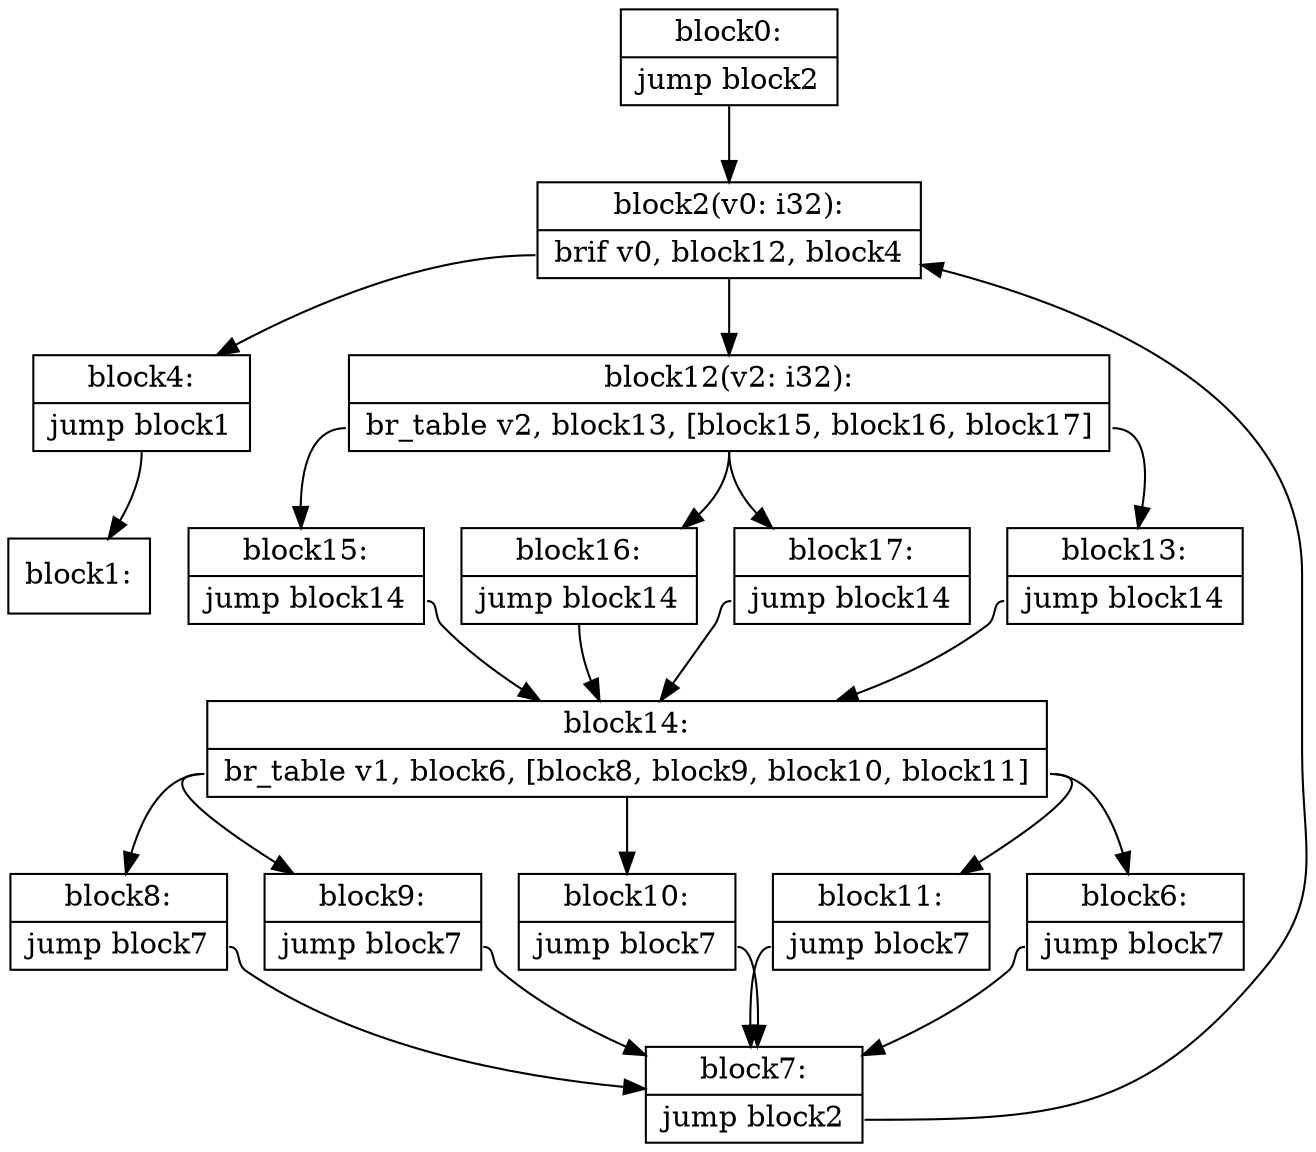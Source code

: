 digraph "u0:0" {
    {rank=min; block0}
    block0 [shape=record, label="{block0:
 | <inst2>jump block2
}"]
    block1 [shape=record, label="{block1:
}"]
    block2 [shape=record, label="{block2(v0: i32):
 | <inst17>brif v0, block12, block4
}"]
    block4 [shape=record, label="{block4:
 | <inst3>jump block1
}"]
    block8 [shape=record, label="{block8:
 | <inst5>jump block7
}"]
    block9 [shape=record, label="{block9:
 | <inst6>jump block7
}"]
    block10 [shape=record, label="{block10:
 | <inst7>jump block7
}"]
    block11 [shape=record, label="{block11:
 | <inst8>jump block7
}"]
    block6 [shape=record, label="{block6:
 | <inst9>jump block7
}"]
    block7 [shape=record, label="{block7:
 | <inst11>jump block2
}"]
    block12 [shape=record, label="{block12(v2: i32):
 | <inst12>br_table v2, block13, [block15, block16, block17]
}"]
    block15 [shape=record, label="{block15:
 | <inst13>jump block14
}"]
    block16 [shape=record, label="{block16:
 | <inst14>jump block14
}"]
    block17 [shape=record, label="{block17:
 | <inst15>jump block14
}"]
    block13 [shape=record, label="{block13:
 | <inst16>jump block14
}"]
    block14 [shape=record, label="{block14:
 | <inst18>br_table v1, block6, [block8, block9, block10, block11]
}"]
    block4:inst3 -> block1
    block0:inst2 -> block2
    block7:inst11 -> block2
    block2:inst17 -> block4
    block14:inst18 -> block8
    block14:inst18 -> block9
    block14:inst18 -> block10
    block14:inst18 -> block11
    block14:inst18 -> block6
    block8:inst5 -> block7
    block9:inst6 -> block7
    block10:inst7 -> block7
    block11:inst8 -> block7
    block6:inst9 -> block7
    block2:inst17 -> block12
    block12:inst12 -> block15
    block12:inst12 -> block16
    block12:inst12 -> block17
    block12:inst12 -> block13
    block15:inst13 -> block14
    block16:inst14 -> block14
    block17:inst15 -> block14
    block13:inst16 -> block14
}

